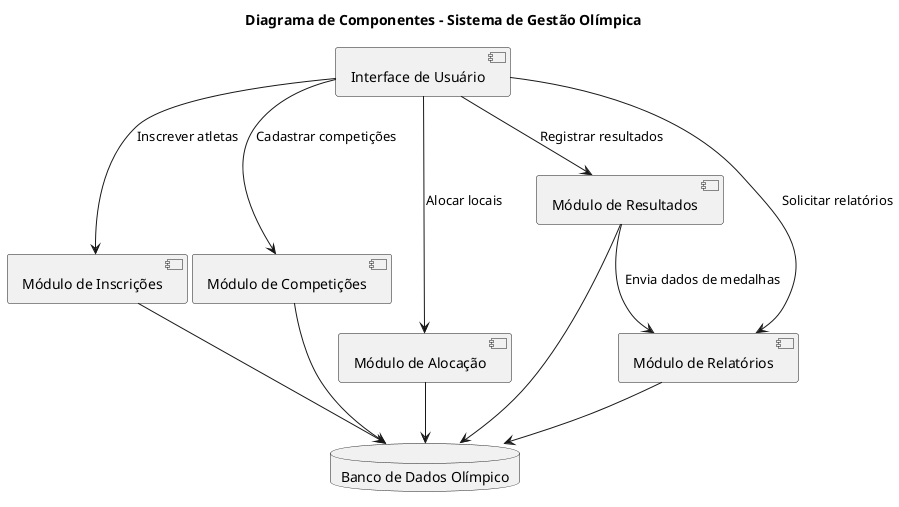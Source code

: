 @startuml
title Diagrama de Componentes - Sistema de Gestão Olímpica

component "Interface de Usuário" as UI
component "Módulo de Inscrições" as ModInscricao
component "Módulo de Competições" as ModCompeticao
component "Módulo de Alocação" as ModAlocacao
component "Módulo de Resultados" as ModResultados
component "Módulo de Relatórios" as ModRelatorios
database "Banco de Dados Olímpico" as DB

UI --> ModInscricao : Inscrever atletas
UI --> ModCompeticao : Cadastrar competições
UI --> ModAlocacao : Alocar locais
UI --> ModResultados : Registrar resultados
UI --> ModRelatorios : Solicitar relatórios

ModInscricao --> DB
ModCompeticao --> DB
ModAlocacao --> DB
ModResultados --> DB
ModRelatorios --> DB

ModResultados --> ModRelatorios : Envia dados de medalhas
@enduml